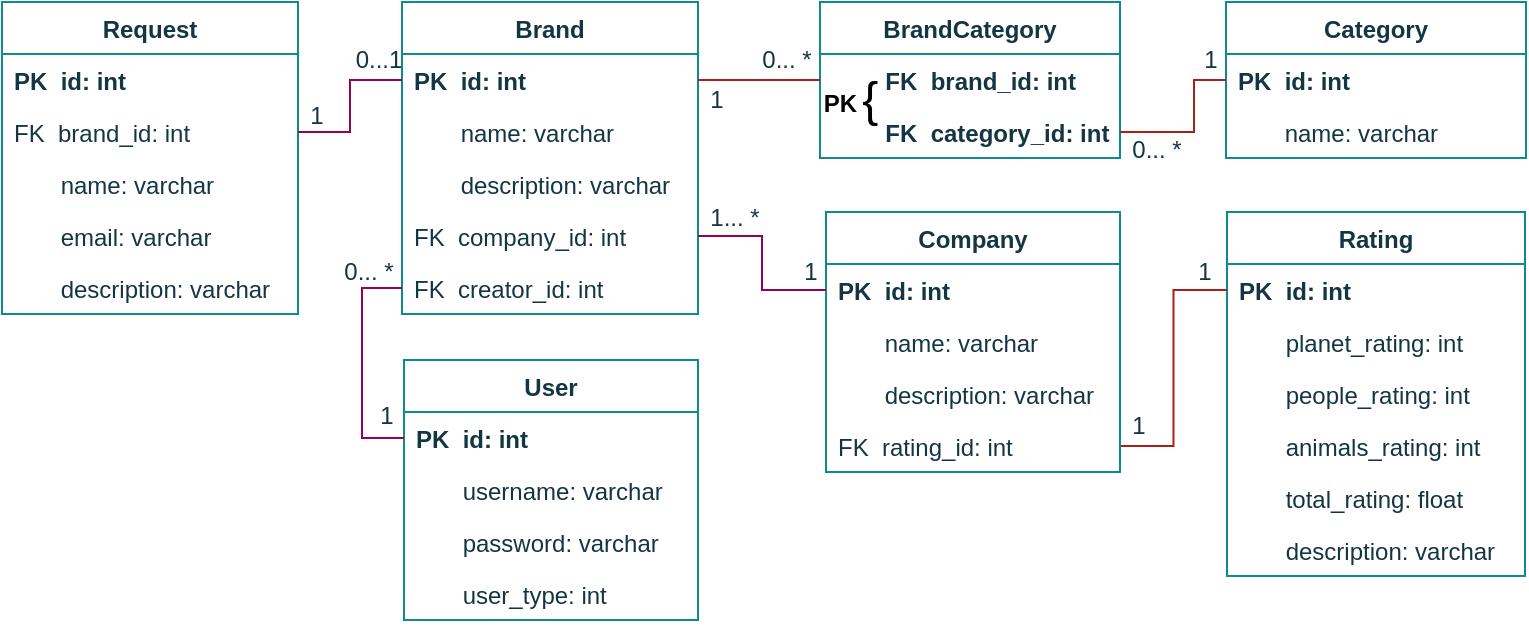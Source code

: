 <mxfile>
    <diagram id="Fn1GWIVd9UdGo_fwr7qV" name="Page-1">
        <mxGraphModel dx="468" dy="350" grid="0" gridSize="10" guides="1" tooltips="1" connect="1" arrows="1" fold="1" page="1" pageScale="1" pageWidth="827" pageHeight="1169" background="#ffffff" math="0" shadow="0">
            <root>
                <mxCell id="0"/>
                <mxCell id="1" parent="0"/>
                <mxCell id="6" value="Brand" style="swimlane;fontStyle=1;childLayout=stackLayout;horizontal=1;startSize=26;fillColor=none;horizontalStack=0;resizeParent=1;resizeParentMax=0;resizeLast=0;collapsible=1;marginBottom=0;strokeColor=#0F8B8D;fontColor=#143642;" parent="1" vertex="1">
                    <mxGeometry x="242" y="306" width="148" height="156" as="geometry"/>
                </mxCell>
                <mxCell id="7" value="PK  id: int" style="text;strokeColor=none;fillColor=none;align=left;verticalAlign=top;spacingLeft=4;spacingRight=4;overflow=hidden;rotatable=0;points=[[0,0.5],[1,0.5]];portConstraint=eastwest;fontStyle=1;fontColor=#143642;" parent="6" vertex="1">
                    <mxGeometry y="26" width="148" height="26" as="geometry"/>
                </mxCell>
                <mxCell id="8" value="       name: varchar" style="text;strokeColor=none;fillColor=none;align=left;verticalAlign=top;spacingLeft=4;spacingRight=4;overflow=hidden;rotatable=0;points=[[0,0.5],[1,0.5]];portConstraint=eastwest;fontColor=#143642;" parent="6" vertex="1">
                    <mxGeometry y="52" width="148" height="26" as="geometry"/>
                </mxCell>
                <mxCell id="29" value="       description: varchar" style="text;strokeColor=none;fillColor=none;align=left;verticalAlign=top;spacingLeft=4;spacingRight=4;overflow=hidden;rotatable=0;points=[[0,0.5],[1,0.5]];portConstraint=eastwest;fontColor=#143642;" parent="6" vertex="1">
                    <mxGeometry y="78" width="148" height="26" as="geometry"/>
                </mxCell>
                <mxCell id="113" value="FK  company_id: int" style="text;strokeColor=none;fillColor=none;align=left;verticalAlign=top;spacingLeft=4;spacingRight=4;overflow=hidden;rotatable=0;points=[[0,0.5],[1,0.5]];portConstraint=eastwest;fontColor=#143642;" parent="6" vertex="1">
                    <mxGeometry y="104" width="148" height="26" as="geometry"/>
                </mxCell>
                <mxCell id="125" value="FK  creator_id: int" style="text;strokeColor=none;fillColor=none;align=left;verticalAlign=top;spacingLeft=4;spacingRight=4;overflow=hidden;rotatable=0;points=[[0,0.5],[1,0.5]];portConstraint=eastwest;fontColor=#143642;" parent="6" vertex="1">
                    <mxGeometry y="130" width="148" height="26" as="geometry"/>
                </mxCell>
                <mxCell id="10" value="Category" style="swimlane;fontStyle=1;childLayout=stackLayout;horizontal=1;startSize=26;fillColor=none;horizontalStack=0;resizeParent=1;resizeParentMax=0;resizeLast=0;collapsible=1;marginBottom=0;strokeColor=#0F8B8D;fontColor=#143642;" parent="1" vertex="1">
                    <mxGeometry x="654" y="306" width="150" height="78" as="geometry"/>
                </mxCell>
                <mxCell id="11" value="PK  id: int" style="text;strokeColor=none;fillColor=none;align=left;verticalAlign=top;spacingLeft=4;spacingRight=4;overflow=hidden;rotatable=0;points=[[0,0.5],[1,0.5]];portConstraint=eastwest;fontStyle=1;fontColor=#143642;" parent="10" vertex="1">
                    <mxGeometry y="26" width="150" height="26" as="geometry"/>
                </mxCell>
                <mxCell id="12" value="       name: varchar" style="text;strokeColor=none;fillColor=none;align=left;verticalAlign=top;spacingLeft=4;spacingRight=4;overflow=hidden;rotatable=0;points=[[0,0.5],[1,0.5]];portConstraint=eastwest;fontColor=#143642;" parent="10" vertex="1">
                    <mxGeometry y="52" width="150" height="26" as="geometry"/>
                </mxCell>
                <mxCell id="18" value="BrandCategory" style="swimlane;fontStyle=1;childLayout=stackLayout;horizontal=1;startSize=26;fillColor=none;horizontalStack=0;resizeParent=1;resizeParentMax=0;resizeLast=0;collapsible=1;marginBottom=0;strokeColor=#0F8B8D;fontColor=#143642;" parent="1" vertex="1">
                    <mxGeometry x="451" y="306" width="150" height="78" as="geometry"/>
                </mxCell>
                <mxCell id="85" value="        FK  brand_id: int" style="text;strokeColor=none;fillColor=none;align=left;verticalAlign=top;spacingLeft=4;spacingRight=4;overflow=hidden;rotatable=0;points=[[0,0.5],[1,0.5]];portConstraint=eastwest;fontStyle=1;fontColor=#143642;" parent="18" vertex="1">
                    <mxGeometry y="26" width="150" height="26" as="geometry"/>
                </mxCell>
                <mxCell id="20" value="        FK  category_id: int" style="text;strokeColor=none;fillColor=none;align=left;verticalAlign=top;spacingLeft=4;spacingRight=4;overflow=hidden;rotatable=0;points=[[0,0.5],[1,0.5]];portConstraint=eastwest;fontStyle=1;fontColor=#143642;" parent="18" vertex="1">
                    <mxGeometry y="52" width="150" height="26" as="geometry"/>
                </mxCell>
                <mxCell id="35" value="Rating" style="swimlane;fontStyle=1;childLayout=stackLayout;horizontal=1;startSize=26;fillColor=none;horizontalStack=0;resizeParent=1;resizeParentMax=0;resizeLast=0;collapsible=1;marginBottom=0;strokeColor=#0F8B8D;fontColor=#143642;" parent="1" vertex="1">
                    <mxGeometry x="654.5" y="411" width="149" height="182" as="geometry">
                        <mxRectangle x="369" y="341" width="71" height="26" as="alternateBounds"/>
                    </mxGeometry>
                </mxCell>
                <mxCell id="36" value="PK  id: int" style="text;strokeColor=none;fillColor=none;align=left;verticalAlign=top;spacingLeft=4;spacingRight=4;overflow=hidden;rotatable=0;points=[[0,0.5],[1,0.5]];portConstraint=eastwest;fontStyle=1;fontColor=#143642;" parent="35" vertex="1">
                    <mxGeometry y="26" width="149" height="26" as="geometry"/>
                </mxCell>
                <mxCell id="37" value="       planet_rating: int" style="text;strokeColor=none;fillColor=none;align=left;verticalAlign=top;spacingLeft=4;spacingRight=4;overflow=hidden;rotatable=0;points=[[0,0.5],[1,0.5]];portConstraint=eastwest;fontColor=#143642;" parent="35" vertex="1">
                    <mxGeometry y="52" width="149" height="26" as="geometry"/>
                </mxCell>
                <mxCell id="38" value="       people_rating: int" style="text;strokeColor=none;fillColor=none;align=left;verticalAlign=top;spacingLeft=4;spacingRight=4;overflow=hidden;rotatable=0;points=[[0,0.5],[1,0.5]];portConstraint=eastwest;fontColor=#143642;" parent="35" vertex="1">
                    <mxGeometry y="78" width="149" height="26" as="geometry"/>
                </mxCell>
                <mxCell id="39" value="       animals_rating: int" style="text;strokeColor=none;fillColor=none;align=left;verticalAlign=top;spacingLeft=4;spacingRight=4;overflow=hidden;rotatable=0;points=[[0,0.5],[1,0.5]];portConstraint=eastwest;fontColor=#143642;" parent="35" vertex="1">
                    <mxGeometry y="104" width="149" height="26" as="geometry"/>
                </mxCell>
                <mxCell id="89" value="       total_rating: float" style="text;strokeColor=none;fillColor=none;align=left;verticalAlign=top;spacingLeft=4;spacingRight=4;overflow=hidden;rotatable=0;points=[[0,0.5],[1,0.5]];portConstraint=eastwest;fontColor=#143642;" parent="35" vertex="1">
                    <mxGeometry y="130" width="149" height="26" as="geometry"/>
                </mxCell>
                <mxCell id="40" value="       description: varchar" style="text;strokeColor=none;fillColor=none;align=left;verticalAlign=top;spacingLeft=4;spacingRight=4;overflow=hidden;rotatable=0;points=[[0,0.5],[1,0.5]];portConstraint=eastwest;fontColor=#143642;" parent="35" vertex="1">
                    <mxGeometry y="156" width="149" height="26" as="geometry"/>
                </mxCell>
                <mxCell id="44" style="rounded=0;orthogonalLoop=1;jettySize=auto;html=1;exitX=1;exitY=0.5;exitDx=0;exitDy=0;entryX=0;entryY=0.5;entryDx=0;entryDy=0;endArrow=none;endFill=0;labelBackgroundColor=#DAD2D8;strokeColor=#A8201A;fontColor=#143642;edgeStyle=orthogonalEdgeStyle;" parent="1" source="7" target="85" edge="1">
                    <mxGeometry relative="1" as="geometry"/>
                </mxCell>
                <mxCell id="45" style="edgeStyle=orthogonalEdgeStyle;rounded=0;orthogonalLoop=1;jettySize=auto;html=1;exitX=0;exitY=0.5;exitDx=0;exitDy=0;entryX=1;entryY=0.5;entryDx=0;entryDy=0;labelBackgroundColor=#DAD2D8;strokeColor=#A8201A;fontColor=#143642;endArrow=none;endFill=0;" parent="1" source="11" target="20" edge="1">
                    <mxGeometry relative="1" as="geometry">
                        <Array as="points">
                            <mxPoint x="638" y="345"/>
                            <mxPoint x="638" y="371"/>
                        </Array>
                    </mxGeometry>
                </mxCell>
                <mxCell id="49" style="edgeStyle=orthogonalEdgeStyle;rounded=0;orthogonalLoop=1;jettySize=auto;html=1;exitX=0;exitY=0.5;exitDx=0;exitDy=0;entryX=1;entryY=0.5;entryDx=0;entryDy=0;endArrow=none;endFill=0;labelBackgroundColor=#DAD2D8;strokeColor=#A8201A;fontColor=#143642;" parent="1" source="36" target="9" edge="1">
                    <mxGeometry relative="1" as="geometry"/>
                </mxCell>
                <mxCell id="50" value="1" style="text;html=1;align=center;verticalAlign=middle;resizable=0;points=[];autosize=1;strokeColor=none;fontColor=#143642;" parent="1" vertex="1">
                    <mxGeometry x="634" y="432" width="17" height="17" as="geometry"/>
                </mxCell>
                <mxCell id="51" value="1" style="text;html=1;align=center;verticalAlign=middle;resizable=0;points=[];autosize=1;strokeColor=none;fontColor=#143642;" parent="1" vertex="1">
                    <mxGeometry x="601" y="509" width="17" height="17" as="geometry"/>
                </mxCell>
                <mxCell id="52" value="1" style="text;html=1;align=center;verticalAlign=middle;resizable=0;points=[];autosize=1;strokeColor=none;fontColor=#143642;" parent="1" vertex="1">
                    <mxGeometry x="390" y="346" width="17" height="17" as="geometry"/>
                </mxCell>
                <mxCell id="53" value="1" style="text;html=1;align=center;verticalAlign=middle;resizable=0;points=[];autosize=1;strokeColor=none;fontColor=#143642;" parent="1" vertex="1">
                    <mxGeometry x="637" y="326" width="17" height="17" as="geometry"/>
                </mxCell>
                <mxCell id="54" value="0... *" style="text;html=1;align=center;verticalAlign=middle;resizable=0;points=[];autosize=1;strokeColor=none;fontColor=#143642;" parent="1" vertex="1">
                    <mxGeometry x="416" y="326" width="35" height="17" as="geometry"/>
                </mxCell>
                <mxCell id="94" value="0... *" style="text;html=1;align=center;verticalAlign=middle;resizable=0;points=[];autosize=1;strokeColor=none;fontColor=#143642;" parent="1" vertex="1">
                    <mxGeometry x="601" y="371" width="35" height="17" as="geometry"/>
                </mxCell>
                <mxCell id="102" value="Company" style="swimlane;fontStyle=1;childLayout=stackLayout;horizontal=1;startSize=26;fillColor=none;horizontalStack=0;resizeParent=1;resizeParentMax=0;resizeLast=0;collapsible=1;marginBottom=0;strokeColor=#0F8B8D;fontColor=#143642;" parent="1" vertex="1">
                    <mxGeometry x="454" y="411" width="147" height="130" as="geometry">
                        <mxRectangle x="543" y="341" width="59" height="26" as="alternateBounds"/>
                    </mxGeometry>
                </mxCell>
                <mxCell id="103" value="PK  id: int" style="text;strokeColor=none;fillColor=none;align=left;verticalAlign=top;spacingLeft=4;spacingRight=4;overflow=hidden;rotatable=0;points=[[0,0.5],[1,0.5]];portConstraint=eastwest;fontStyle=1;fontColor=#143642;" parent="102" vertex="1">
                    <mxGeometry y="26" width="147" height="26" as="geometry"/>
                </mxCell>
                <mxCell id="112" value="       name: varchar" style="text;strokeColor=none;fillColor=none;align=left;verticalAlign=top;spacingLeft=4;spacingRight=4;overflow=hidden;rotatable=0;points=[[0,0.5],[1,0.5]];portConstraint=eastwest;fontColor=#143642;" parent="102" vertex="1">
                    <mxGeometry y="52" width="147" height="26" as="geometry"/>
                </mxCell>
                <mxCell id="106" value="       description: varchar" style="text;strokeColor=none;fillColor=none;align=left;verticalAlign=top;spacingLeft=4;spacingRight=4;overflow=hidden;rotatable=0;points=[[0,0.5],[1,0.5]];portConstraint=eastwest;fontColor=#143642;" parent="102" vertex="1">
                    <mxGeometry y="78" width="147" height="26" as="geometry"/>
                </mxCell>
                <mxCell id="9" value="FK  rating_id: int" style="text;strokeColor=none;fillColor=none;align=left;verticalAlign=top;spacingLeft=4;spacingRight=4;overflow=hidden;rotatable=0;points=[[0,0.5],[1,0.5]];portConstraint=eastwest;fontColor=#143642;" parent="102" vertex="1">
                    <mxGeometry y="104" width="147" height="26" as="geometry"/>
                </mxCell>
                <mxCell id="114" style="rounded=0;orthogonalLoop=1;jettySize=auto;html=1;exitX=1;exitY=0.5;exitDx=0;exitDy=0;entryX=0;entryY=0.5;entryDx=0;entryDy=0;strokeColor=#99004D;endArrow=none;endFill=0;edgeStyle=orthogonalEdgeStyle;" parent="1" source="113" target="103" edge="1">
                    <mxGeometry relative="1" as="geometry"/>
                </mxCell>
                <mxCell id="115" value="1" style="text;html=1;align=center;verticalAlign=middle;resizable=0;points=[];autosize=1;strokeColor=none;fontColor=#143642;" parent="1" vertex="1">
                    <mxGeometry x="437" y="432" width="17" height="17" as="geometry"/>
                </mxCell>
                <mxCell id="116" value="1... *" style="text;html=1;align=center;verticalAlign=middle;resizable=0;points=[];autosize=1;strokeColor=none;fontColor=#143642;" parent="1" vertex="1">
                    <mxGeometry x="390" y="405" width="35" height="17" as="geometry"/>
                </mxCell>
                <mxCell id="119" value="&lt;font style=&quot;font-size: 24px&quot;&gt;&amp;nbsp; &amp;nbsp; &amp;nbsp;{&lt;/font&gt;" style="text;html=1;align=center;verticalAlign=middle;resizable=0;points=[];autosize=1;strokeColor=none;fontStyle=0" parent="1" vertex="1">
                    <mxGeometry x="433" y="343" width="51" height="23" as="geometry"/>
                </mxCell>
                <mxCell id="118" value="&lt;b&gt;&amp;nbsp; &amp;nbsp; &amp;nbsp; &amp;nbsp; &amp;nbsp; &amp;nbsp; &amp;nbsp; &amp;nbsp; &amp;nbsp; &amp;nbsp; &amp;nbsp; &amp;nbsp; &amp;nbsp;PK&lt;/b&gt;" style="text;html=1;align=center;verticalAlign=middle;resizable=0;points=[];autosize=1;strokeColor=none;" parent="1" vertex="1">
                    <mxGeometry x="344" y="348" width="150" height="18" as="geometry"/>
                </mxCell>
                <mxCell id="120" value="User" style="swimlane;fontStyle=1;childLayout=stackLayout;horizontal=1;startSize=26;fillColor=none;horizontalStack=0;resizeParent=1;resizeParentMax=0;resizeLast=0;collapsible=1;marginBottom=0;strokeColor=#0F8B8D;fontColor=#143642;" parent="1" vertex="1">
                    <mxGeometry x="243" y="485" width="147" height="130" as="geometry">
                        <mxRectangle x="543" y="341" width="59" height="26" as="alternateBounds"/>
                    </mxGeometry>
                </mxCell>
                <mxCell id="121" value="PK  id: int" style="text;strokeColor=none;fillColor=none;align=left;verticalAlign=top;spacingLeft=4;spacingRight=4;overflow=hidden;rotatable=0;points=[[0,0.5],[1,0.5]];portConstraint=eastwest;fontStyle=1;fontColor=#143642;" parent="120" vertex="1">
                    <mxGeometry y="26" width="147" height="26" as="geometry"/>
                </mxCell>
                <mxCell id="122" value="       username: varchar" style="text;strokeColor=none;fillColor=none;align=left;verticalAlign=top;spacingLeft=4;spacingRight=4;overflow=hidden;rotatable=0;points=[[0,0.5],[1,0.5]];portConstraint=eastwest;fontColor=#143642;" parent="120" vertex="1">
                    <mxGeometry y="52" width="147" height="26" as="geometry"/>
                </mxCell>
                <mxCell id="126" value="       password: varchar" style="text;strokeColor=none;fillColor=none;align=left;verticalAlign=top;spacingLeft=4;spacingRight=4;overflow=hidden;rotatable=0;points=[[0,0.5],[1,0.5]];portConstraint=eastwest;fontColor=#143642;" parent="120" vertex="1">
                    <mxGeometry y="78" width="147" height="26" as="geometry"/>
                </mxCell>
                <mxCell id="146" value="       user_type: int" style="text;strokeColor=none;fillColor=none;align=left;verticalAlign=top;spacingLeft=4;spacingRight=4;overflow=hidden;rotatable=0;points=[[0,0.5],[1,0.5]];portConstraint=eastwest;fontColor=#143642;" parent="120" vertex="1">
                    <mxGeometry y="104" width="147" height="26" as="geometry"/>
                </mxCell>
                <mxCell id="127" style="edgeStyle=orthogonalEdgeStyle;rounded=0;orthogonalLoop=1;jettySize=auto;html=1;exitX=0;exitY=0.5;exitDx=0;exitDy=0;entryX=0;entryY=0.5;entryDx=0;entryDy=0;strokeColor=#99004D;endArrow=none;endFill=0;" parent="1" source="121" target="125" edge="1">
                    <mxGeometry relative="1" as="geometry"/>
                </mxCell>
                <mxCell id="128" value="0... *" style="text;html=1;align=center;verticalAlign=middle;resizable=0;points=[];autosize=1;strokeColor=none;fontColor=#143642;" parent="1" vertex="1">
                    <mxGeometry x="208" y="432" width="34" height="18" as="geometry"/>
                </mxCell>
                <mxCell id="129" value="1" style="text;html=1;align=center;verticalAlign=middle;resizable=0;points=[];autosize=1;strokeColor=none;fontColor=#143642;" parent="1" vertex="1">
                    <mxGeometry x="225" y="504" width="17" height="17" as="geometry"/>
                </mxCell>
                <mxCell id="130" value="Request" style="swimlane;fontStyle=1;childLayout=stackLayout;horizontal=1;startSize=26;fillColor=none;horizontalStack=0;resizeParent=1;resizeParentMax=0;resizeLast=0;collapsible=1;marginBottom=0;strokeColor=#0F8B8D;fontColor=#143642;" parent="1" vertex="1">
                    <mxGeometry x="42" y="306" width="148" height="156" as="geometry"/>
                </mxCell>
                <mxCell id="131" value="PK  id: int" style="text;strokeColor=none;fillColor=none;align=left;verticalAlign=top;spacingLeft=4;spacingRight=4;overflow=hidden;rotatable=0;points=[[0,0.5],[1,0.5]];portConstraint=eastwest;fontStyle=1;fontColor=#143642;" parent="130" vertex="1">
                    <mxGeometry y="26" width="148" height="26" as="geometry"/>
                </mxCell>
                <mxCell id="134" value="FK  brand_id: int" style="text;strokeColor=none;fillColor=none;align=left;verticalAlign=top;spacingLeft=4;spacingRight=4;overflow=hidden;rotatable=0;points=[[0,0.5],[1,0.5]];portConstraint=eastwest;fontColor=#143642;" parent="130" vertex="1">
                    <mxGeometry y="52" width="148" height="26" as="geometry"/>
                </mxCell>
                <mxCell id="132" value="       name: varchar" style="text;strokeColor=none;fillColor=none;align=left;verticalAlign=top;spacingLeft=4;spacingRight=4;overflow=hidden;rotatable=0;points=[[0,0.5],[1,0.5]];portConstraint=eastwest;fontColor=#143642;" parent="130" vertex="1">
                    <mxGeometry y="78" width="148" height="26" as="geometry"/>
                </mxCell>
                <mxCell id="133" value="       email: varchar" style="text;strokeColor=none;fillColor=none;align=left;verticalAlign=top;spacingLeft=4;spacingRight=4;overflow=hidden;rotatable=0;points=[[0,0.5],[1,0.5]];portConstraint=eastwest;fontColor=#143642;" parent="130" vertex="1">
                    <mxGeometry y="104" width="148" height="26" as="geometry"/>
                </mxCell>
                <mxCell id="136" value="       description: varchar" style="text;strokeColor=none;fillColor=none;align=left;verticalAlign=top;spacingLeft=4;spacingRight=4;overflow=hidden;rotatable=0;points=[[0,0.5],[1,0.5]];portConstraint=eastwest;fontColor=#143642;" parent="130" vertex="1">
                    <mxGeometry y="130" width="148" height="26" as="geometry"/>
                </mxCell>
                <mxCell id="138" style="rounded=0;orthogonalLoop=1;jettySize=auto;html=1;exitX=1;exitY=0.5;exitDx=0;exitDy=0;entryX=0;entryY=0.5;entryDx=0;entryDy=0;strokeColor=#99004D;endArrow=none;endFill=0;edgeStyle=orthogonalEdgeStyle;" parent="1" source="134" target="7" edge="1">
                    <mxGeometry relative="1" as="geometry">
                        <mxPoint x="172" y="276" as="sourcePoint"/>
                        <mxPoint x="236" y="303" as="targetPoint"/>
                    </mxGeometry>
                </mxCell>
                <mxCell id="139" value="1" style="text;html=1;align=center;verticalAlign=middle;resizable=0;points=[];autosize=1;strokeColor=none;fontColor=#143642;" parent="1" vertex="1">
                    <mxGeometry x="190" y="354" width="17" height="17" as="geometry"/>
                </mxCell>
                <mxCell id="140" value="0...1" style="text;html=1;align=center;verticalAlign=middle;resizable=0;points=[];autosize=1;strokeColor=none;fontColor=#143642;" parent="1" vertex="1">
                    <mxGeometry x="213" y="326" width="33" height="18" as="geometry"/>
                </mxCell>
            </root>
        </mxGraphModel>
    </diagram>
</mxfile>